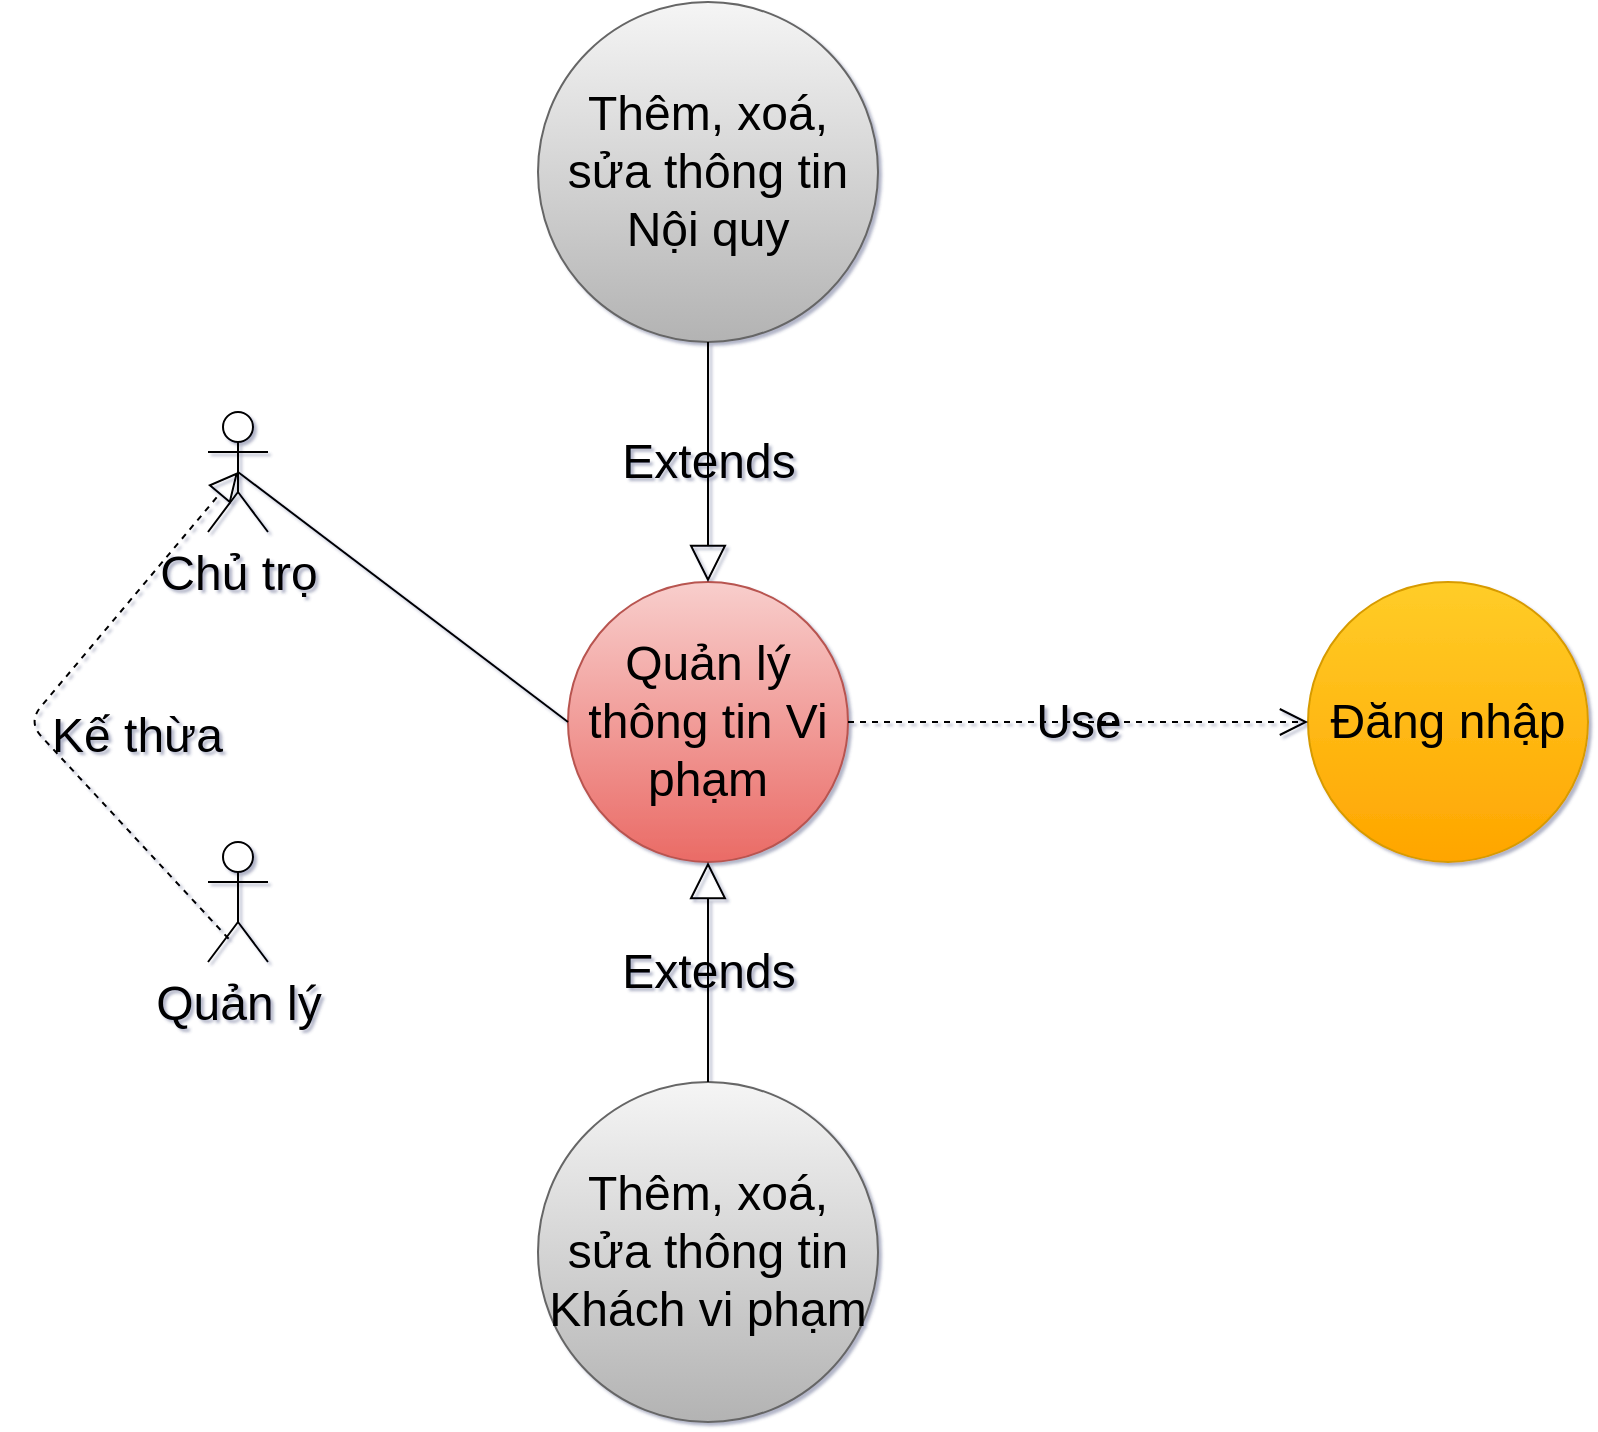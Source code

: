 <mxfile version="12.2.2" type="device" pages="3"><diagram id="Zo32JhMtlkUNFEjhCv6W" name="UseCase"><mxGraphModel dx="853" dy="902" grid="1" gridSize="10" guides="1" tooltips="1" connect="1" arrows="1" fold="1" page="1" pageScale="1" pageWidth="1600" pageHeight="900" math="0" shadow="1"><root><mxCell id="0"/><mxCell id="1" parent="0"/><mxCell id="sDZceWSYRSr94CrrlyTB-2" value="Chủ trọ" style="shape=umlActor;verticalLabelPosition=bottom;labelBackgroundColor=none;verticalAlign=top;html=1;fontSize=24;" vertex="1" parent="1"><mxGeometry x="170" y="245" width="30" height="60" as="geometry"/></mxCell><mxCell id="sDZceWSYRSr94CrrlyTB-3" value="Quản lý" style="shape=umlActor;verticalLabelPosition=bottom;labelBackgroundColor=none;verticalAlign=top;html=1;fontSize=24;" vertex="1" parent="1"><mxGeometry x="170" y="460" width="30" height="60" as="geometry"/></mxCell><mxCell id="sDZceWSYRSr94CrrlyTB-4" value="Quản lý thông tin Vi phạm" style="ellipse;whiteSpace=wrap;html=1;fillColor=#f8cecc;gradientColor=#ea6b66;fontSize=24;strokeColor=#b85450;labelBackgroundColor=none;" vertex="1" parent="1"><mxGeometry x="350" y="330" width="140" height="140" as="geometry"/></mxCell><mxCell id="sDZceWSYRSr94CrrlyTB-5" value="Thêm, xoá, sửa thông tin Nội quy" style="ellipse;whiteSpace=wrap;html=1;fillColor=#f5f5f5;gradientColor=#b3b3b3;fontSize=24;strokeColor=#666666;labelBackgroundColor=none;" vertex="1" parent="1"><mxGeometry x="335" y="40" width="170" height="170" as="geometry"/></mxCell><mxCell id="sDZceWSYRSr94CrrlyTB-6" value="Đăng nhập" style="ellipse;whiteSpace=wrap;html=1;fillColor=#ffcd28;gradientColor=#ffa500;fontSize=24;strokeColor=#d79b00;labelBackgroundColor=none;" vertex="1" parent="1"><mxGeometry x="720" y="330" width="140" height="140" as="geometry"/></mxCell><mxCell id="sDZceWSYRSr94CrrlyTB-7" value="" style="endArrow=block;dashed=1;endFill=0;endSize=12;html=1;fontSize=16;exitX=0.344;exitY=0.806;exitDx=0;exitDy=0;exitPerimeter=0;entryX=0.5;entryY=0.5;entryDx=0;entryDy=0;entryPerimeter=0;labelBackgroundColor=none;" edge="1" parent="1" source="sDZceWSYRSr94CrrlyTB-3" target="sDZceWSYRSr94CrrlyTB-2"><mxGeometry width="160" relative="1" as="geometry"><mxPoint x="160" y="520" as="sourcePoint"/><mxPoint x="320" y="520" as="targetPoint"/><Array as="points"><mxPoint x="80" y="400"/></Array></mxGeometry></mxCell><mxCell id="sDZceWSYRSr94CrrlyTB-8" value="Kế thừa" style="text;html=1;resizable=0;points=[];autosize=1;align=left;verticalAlign=top;spacingTop=-4;fontSize=24;labelBackgroundColor=none;" vertex="1" parent="1"><mxGeometry x="90" y="390" width="70" height="20" as="geometry"/></mxCell><mxCell id="sDZceWSYRSr94CrrlyTB-9" value="" style="endArrow=none;html=1;fontSize=24;entryX=0;entryY=0.5;entryDx=0;entryDy=0;exitX=0.5;exitY=0.5;exitDx=0;exitDy=0;exitPerimeter=0;labelBackgroundColor=none;" edge="1" parent="1" source="sDZceWSYRSr94CrrlyTB-2" target="sDZceWSYRSr94CrrlyTB-4"><mxGeometry width="50" height="50" relative="1" as="geometry"><mxPoint x="70" y="620" as="sourcePoint"/><mxPoint x="120" y="570" as="targetPoint"/></mxGeometry></mxCell><mxCell id="sDZceWSYRSr94CrrlyTB-10" value="Use" style="endArrow=open;endSize=12;dashed=1;html=1;fontSize=24;exitX=1;exitY=0.5;exitDx=0;exitDy=0;entryX=0;entryY=0.5;entryDx=0;entryDy=0;labelBackgroundColor=none;" edge="1" parent="1" source="sDZceWSYRSr94CrrlyTB-4" target="sDZceWSYRSr94CrrlyTB-6"><mxGeometry width="160" relative="1" as="geometry"><mxPoint x="70" y="570" as="sourcePoint"/><mxPoint x="230" y="570" as="targetPoint"/></mxGeometry></mxCell><mxCell id="sDZceWSYRSr94CrrlyTB-11" value="Thêm, xoá, sửa thông tin Khách vi phạm" style="ellipse;whiteSpace=wrap;html=1;fillColor=#f5f5f5;gradientColor=#b3b3b3;fontSize=24;strokeColor=#666666;labelBackgroundColor=none;" vertex="1" parent="1"><mxGeometry x="335" y="580" width="170" height="170" as="geometry"/></mxCell><mxCell id="sDZceWSYRSr94CrrlyTB-13" value="Extends" style="endArrow=block;endSize=16;endFill=0;html=1;fontSize=24;entryX=0.5;entryY=0;entryDx=0;entryDy=0;labelBackgroundColor=none;" edge="1" parent="1" source="sDZceWSYRSr94CrrlyTB-5" target="sDZceWSYRSr94CrrlyTB-4"><mxGeometry width="160" relative="1" as="geometry"><mxPoint x="540" y="274" as="sourcePoint"/><mxPoint x="700" y="274" as="targetPoint"/></mxGeometry></mxCell><mxCell id="sDZceWSYRSr94CrrlyTB-15" value="Extends" style="endArrow=block;endSize=16;endFill=0;html=1;fontSize=24;entryX=0.5;entryY=1;entryDx=0;entryDy=0;labelBackgroundColor=none;" edge="1" parent="1" source="sDZceWSYRSr94CrrlyTB-11" target="sDZceWSYRSr94CrrlyTB-4"><mxGeometry width="160" relative="1" as="geometry"><mxPoint x="665" y="550" as="sourcePoint"/><mxPoint x="479.497" y="459.497" as="targetPoint"/></mxGeometry></mxCell></root></mxGraphModel></diagram><diagram id="LzXwtvftYGgUQQLdq3yP" name="Activity"><mxGraphModel dx="1280" dy="1353" grid="1" gridSize="10" guides="1" tooltips="1" connect="1" arrows="1" fold="1" page="1" pageScale="1" pageWidth="1600" pageHeight="900" math="0" shadow="1"><root><mxCell id="XleHcvYtQTDUkxLLrPUK-0"/><mxCell id="XleHcvYtQTDUkxLLrPUK-1" parent="XleHcvYtQTDUkxLLrPUK-0"/><mxCell id="CUQSlKrAyAaklM18rJtt-0" value="" style="swimlane;html=1;childLayout=stackLayout;resizeParent=1;resizeParentMax=0;startSize=20;dashed=1;dashPattern=1 1;" vertex="1" parent="XleHcvYtQTDUkxLLrPUK-1"><mxGeometry x="180" y="460" width="1180" height="1510" as="geometry"/></mxCell><mxCell id="CUQSlKrAyAaklM18rJtt-1" value="Chủ trọ / Quản lý" style="swimlane;html=1;startSize=20;dashed=1;dashPattern=1 1;" vertex="1" parent="CUQSlKrAyAaklM18rJtt-0"><mxGeometry y="20" width="330" height="1490" as="geometry"/></mxCell><mxCell id="CUQSlKrAyAaklM18rJtt-2" value="" style="ellipse;html=1;shape=startState;fillColor=#000000;strokeColor=#ff0000;" vertex="1" parent="CUQSlKrAyAaklM18rJtt-1"><mxGeometry x="185" y="40" width="30" height="30" as="geometry"/></mxCell><mxCell id="CUQSlKrAyAaklM18rJtt-3" value="" style="edgeStyle=orthogonalEdgeStyle;html=1;verticalAlign=bottom;endArrow=open;endSize=8;strokeColor=#ff0000;entryX=0.5;entryY=0;entryDx=0;entryDy=0;" edge="1" parent="CUQSlKrAyAaklM18rJtt-1" source="CUQSlKrAyAaklM18rJtt-2" target="CUQSlKrAyAaklM18rJtt-4"><mxGeometry relative="1" as="geometry"><mxPoint x="160" y="130" as="targetPoint"/></mxGeometry></mxCell><mxCell id="CUQSlKrAyAaklM18rJtt-4" value="Chọn chức năng Quản lý thông tin Nội quy / Khách vi phạm" style="rounded=1;whiteSpace=wrap;html=1;arcSize=40;fontColor=#000000;fillColor=#ffffc0;strokeColor=#ff0000;fontSize=20;" vertex="1" parent="CUQSlKrAyAaklM18rJtt-1"><mxGeometry x="100" y="150" width="200" height="100" as="geometry"/></mxCell><mxCell id="CUQSlKrAyAaklM18rJtt-5" value="Chọn chứa năng thêm / xoá / sửa thông tin Nội quy / Khách vi phạm" style="rounded=1;whiteSpace=wrap;html=1;arcSize=40;fontColor=#000000;fillColor=#ffffc0;strokeColor=#ff0000;fontSize=20;" vertex="1" parent="CUQSlKrAyAaklM18rJtt-1"><mxGeometry x="100" y="290.0" width="200" height="100" as="geometry"/></mxCell><mxCell id="CUQSlKrAyAaklM18rJtt-6" value="Nhập thông tin và nhấn Lưu" style="rounded=1;whiteSpace=wrap;html=1;arcSize=40;fontColor=#000000;fillColor=#ffffc0;strokeColor=#ff0000;fontSize=20;" vertex="1" parent="CUQSlKrAyAaklM18rJtt-1"><mxGeometry x="100" y="519" width="200" height="100" as="geometry"/></mxCell><mxCell id="CUQSlKrAyAaklM18rJtt-7" value="" style="ellipse;html=1;shape=endState;fillColor=#000000;strokeColor=#ff0000;dashed=1;dashPattern=1 1;" vertex="1" parent="CUQSlKrAyAaklM18rJtt-1"><mxGeometry x="135" y="1232.5" width="30" height="30" as="geometry"/></mxCell><mxCell id="CUQSlKrAyAaklM18rJtt-8" value="Phần mềm" style="swimlane;html=1;startSize=20;dashed=1;dashPattern=1 1;" vertex="1" parent="CUQSlKrAyAaklM18rJtt-0"><mxGeometry x="330" y="20" width="360" height="1490" as="geometry"/></mxCell><mxCell id="CUQSlKrAyAaklM18rJtt-9" value="Yêu cầu thông tin" style="rounded=1;whiteSpace=wrap;html=1;arcSize=40;fontColor=#000000;fillColor=#ffffc0;strokeColor=#ff0000;fontSize=20;" vertex="1" parent="CUQSlKrAyAaklM18rJtt-8"><mxGeometry x="120" y="150" width="200" height="100" as="geometry"/></mxCell><mxCell id="CUQSlKrAyAaklM18rJtt-10" value="Tiếp nhận và xử lý, hiển thị thông tin" style="rounded=1;whiteSpace=wrap;html=1;arcSize=40;fontColor=#000000;fillColor=#ffffc0;strokeColor=#ff0000;fontSize=20;" vertex="1" parent="CUQSlKrAyAaklM18rJtt-8"><mxGeometry x="120" y="290.0" width="200" height="100" as="geometry"/></mxCell><mxCell id="CUQSlKrAyAaklM18rJtt-11" value="Hiển thị form thông tin chi tiết của Nội quy / Khách vi phạm" style="rounded=1;whiteSpace=wrap;html=1;arcSize=40;fontColor=#000000;fillColor=#ffffc0;strokeColor=#ff0000;fontSize=20;" vertex="1" parent="CUQSlKrAyAaklM18rJtt-8"><mxGeometry x="120" y="420" width="200" height="100" as="geometry"/></mxCell><mxCell id="CUQSlKrAyAaklM18rJtt-12" value="Yêu cầu lưu thông tin" style="rounded=1;whiteSpace=wrap;html=1;arcSize=40;fontColor=#000000;fillColor=#ffffc0;strokeColor=#ff0000;fontSize=20;" vertex="1" parent="CUQSlKrAyAaklM18rJtt-8"><mxGeometry x="120" y="660.0" width="200" height="100" as="geometry"/></mxCell><mxCell id="CUQSlKrAyAaklM18rJtt-13" value="Yêu cầu xuất lại thông tin (vì có thay đổi)" style="rounded=1;whiteSpace=wrap;html=1;arcSize=40;fontColor=#000000;fillColor=#ffffc0;strokeColor=#ff0000;dashed=1;dashPattern=1 1;fontSize=20;" vertex="1" parent="CUQSlKrAyAaklM18rJtt-8"><mxGeometry x="120" y="1009" width="200" height="100" as="geometry"/></mxCell><mxCell id="CUQSlKrAyAaklM18rJtt-14" value="Xử lý và hiển thị thông tin, thông báo lưu thành công" style="rounded=1;whiteSpace=wrap;html=1;arcSize=40;fontColor=#000000;fillColor=#ffffc0;strokeColor=#ff0000;dashed=1;dashPattern=1 1;fontSize=20;" vertex="1" parent="CUQSlKrAyAaklM18rJtt-8"><mxGeometry x="120" y="1193.0" width="200" height="100" as="geometry"/></mxCell><mxCell id="CUQSlKrAyAaklM18rJtt-15" value="Thông báo lưu thất bại" style="rounded=1;whiteSpace=wrap;html=1;arcSize=40;fontColor=#000000;fillColor=#ffffc0;strokeColor=#ff0000;dashed=1;dashPattern=1 1;fontSize=20;" vertex="1" parent="CUQSlKrAyAaklM18rJtt-8"><mxGeometry x="120" y="1340" width="200" height="100" as="geometry"/></mxCell><mxCell id="CUQSlKrAyAaklM18rJtt-16" value="Hệ thống" style="swimlane;html=1;startSize=20;dashed=1;dashPattern=1 1;" vertex="1" parent="CUQSlKrAyAaklM18rJtt-0"><mxGeometry x="690" y="20" width="490" height="1490" as="geometry"/></mxCell><mxCell id="CUQSlKrAyAaklM18rJtt-17" value="Lấy thông tin từ CSDL" style="rounded=1;whiteSpace=wrap;html=1;arcSize=40;fontColor=#000000;fillColor=#ffffc0;strokeColor=#ff0000;fontSize=20;" vertex="1" parent="CUQSlKrAyAaklM18rJtt-16"><mxGeometry x="140" y="150" width="200" height="100" as="geometry"/></mxCell><mxCell id="CUQSlKrAyAaklM18rJtt-18" value="" style="edgeStyle=orthogonalEdgeStyle;html=1;verticalAlign=bottom;endArrow=open;endSize=8;strokeColor=#ff0000;entryX=0.5;entryY=0;entryDx=0;entryDy=0;" edge="1" parent="CUQSlKrAyAaklM18rJtt-16" source="CUQSlKrAyAaklM18rJtt-17" target="CUQSlKrAyAaklM18rJtt-19"><mxGeometry relative="1" as="geometry"><mxPoint x="200" y="230" as="targetPoint"/></mxGeometry></mxCell><mxCell id="CUQSlKrAyAaklM18rJtt-19" value="Trả về thông tin" style="rounded=1;whiteSpace=wrap;html=1;arcSize=40;fontColor=#000000;fillColor=#ffffc0;strokeColor=#ff0000;fontSize=20;" vertex="1" parent="CUQSlKrAyAaklM18rJtt-16"><mxGeometry x="140" y="290.0" width="200" height="100" as="geometry"/></mxCell><mxCell id="CUQSlKrAyAaklM18rJtt-20" value="Lưu thông tin vào CSDL" style="rounded=1;whiteSpace=wrap;html=1;arcSize=40;fontColor=#000000;fillColor=#ffffc0;strokeColor=#ff0000;dashed=1;dashPattern=1 1;fontSize=20;" vertex="1" parent="CUQSlKrAyAaklM18rJtt-16"><mxGeometry x="30" y="804.5" width="200" height="100" as="geometry"/></mxCell><mxCell id="CUQSlKrAyAaklM18rJtt-21" value="" style="edgeStyle=orthogonalEdgeStyle;html=1;verticalAlign=bottom;endArrow=open;endSize=8;strokeColor=#ff0000;entryX=0.5;entryY=0;entryDx=0;entryDy=0;" edge="1" parent="CUQSlKrAyAaklM18rJtt-16" source="CUQSlKrAyAaklM18rJtt-20" target="CUQSlKrAyAaklM18rJtt-22"><mxGeometry relative="1" as="geometry"><mxPoint x="100" y="949" as="targetPoint"/></mxGeometry></mxCell><mxCell id="CUQSlKrAyAaklM18rJtt-22" value="Thông báo lưu thành công" style="rounded=1;whiteSpace=wrap;html=1;arcSize=40;fontColor=#000000;fillColor=#ffffc0;strokeColor=#ff0000;dashed=1;dashPattern=1 1;fontSize=20;" vertex="1" parent="CUQSlKrAyAaklM18rJtt-16"><mxGeometry x="30" y="949" width="200" height="100" as="geometry"/></mxCell><mxCell id="CUQSlKrAyAaklM18rJtt-23" value="Lấy thông tin từ CSDL" style="rounded=1;whiteSpace=wrap;html=1;arcSize=40;fontColor=#000000;fillColor=#ffffc0;strokeColor=#ff0000;dashed=1;dashPattern=1 1;fontSize=20;" vertex="1" parent="CUQSlKrAyAaklM18rJtt-16"><mxGeometry x="190" y="1052.5" width="200" height="100" as="geometry"/></mxCell><mxCell id="CUQSlKrAyAaklM18rJtt-24" value="" style="edgeStyle=orthogonalEdgeStyle;html=1;verticalAlign=bottom;endArrow=open;endSize=8;strokeColor=#ff0000;entryX=0.5;entryY=0;entryDx=0;entryDy=0;" edge="1" parent="CUQSlKrAyAaklM18rJtt-16" source="CUQSlKrAyAaklM18rJtt-23" target="CUQSlKrAyAaklM18rJtt-25"><mxGeometry relative="1" as="geometry"><mxPoint x="215" y="1159" as="targetPoint"/></mxGeometry></mxCell><mxCell id="CUQSlKrAyAaklM18rJtt-25" value="Trả về thông tin" style="rounded=1;whiteSpace=wrap;html=1;arcSize=40;fontColor=#000000;fillColor=#ffffc0;strokeColor=#ff0000;dashed=1;dashPattern=1 1;fontSize=20;" vertex="1" parent="CUQSlKrAyAaklM18rJtt-16"><mxGeometry x="190" y="1193" width="200" height="100" as="geometry"/></mxCell><mxCell id="CUQSlKrAyAaklM18rJtt-26" value="Kiểm tra hợp lệ &lt;br style=&quot;font-size: 20px;&quot;&gt;thông tin" style="rhombus;whiteSpace=wrap;html=1;fillColor=#ffffc0;strokeColor=#ff0000;dashed=1;dashPattern=1 1;fontSize=20;" vertex="1" parent="CUQSlKrAyAaklM18rJtt-16"><mxGeometry x="155" y="660" width="200" height="100" as="geometry"/></mxCell><mxCell id="CUQSlKrAyAaklM18rJtt-27" value="no" style="edgeStyle=orthogonalEdgeStyle;html=1;align=left;verticalAlign=bottom;endArrow=open;endSize=8;strokeColor=#ff0000;entryX=1;entryY=0.5;entryDx=0;entryDy=0;exitX=1;exitY=0.5;exitDx=0;exitDy=0;labelBackgroundColor=none;" edge="1" parent="CUQSlKrAyAaklM18rJtt-16" source="CUQSlKrAyAaklM18rJtt-26" target="CUQSlKrAyAaklM18rJtt-29"><mxGeometry x="-1" relative="1" as="geometry"><mxPoint x="370" y="1259" as="targetPoint"/><Array as="points"><mxPoint x="440" y="710"/><mxPoint x="440" y="1390"/></Array></mxGeometry></mxCell><mxCell id="CUQSlKrAyAaklM18rJtt-28" value="yes" style="edgeStyle=orthogonalEdgeStyle;html=1;align=left;verticalAlign=top;endArrow=open;endSize=8;strokeColor=#ff0000;entryX=0.5;entryY=0;entryDx=0;entryDy=0;labelBackgroundColor=none;" edge="1" parent="CUQSlKrAyAaklM18rJtt-16" source="CUQSlKrAyAaklM18rJtt-26" target="CUQSlKrAyAaklM18rJtt-20"><mxGeometry x="-1" relative="1" as="geometry"><mxPoint x="255" y="909" as="targetPoint"/></mxGeometry></mxCell><mxCell id="CUQSlKrAyAaklM18rJtt-29" value="Thông báo thông tin không hợp lệ" style="rounded=1;whiteSpace=wrap;html=1;arcSize=40;fontColor=#000000;fillColor=#ffffc0;strokeColor=#ff0000;dashed=1;dashPattern=1 1;fontSize=20;" vertex="1" parent="CUQSlKrAyAaklM18rJtt-16"><mxGeometry x="155" y="1340" width="200" height="100" as="geometry"/></mxCell><mxCell id="CUQSlKrAyAaklM18rJtt-30" value="" style="edgeStyle=orthogonalEdgeStyle;html=1;verticalAlign=bottom;endArrow=open;endSize=8;strokeColor=#ff0000;entryX=0;entryY=0.5;entryDx=0;entryDy=0;" edge="1" parent="CUQSlKrAyAaklM18rJtt-0" source="CUQSlKrAyAaklM18rJtt-4" target="CUQSlKrAyAaklM18rJtt-9"><mxGeometry relative="1" as="geometry"><mxPoint x="450" y="190" as="targetPoint"/></mxGeometry></mxCell><mxCell id="CUQSlKrAyAaklM18rJtt-31" value="" style="edgeStyle=orthogonalEdgeStyle;html=1;verticalAlign=bottom;endArrow=open;endSize=8;strokeColor=#ff0000;entryX=0;entryY=0.5;entryDx=0;entryDy=0;" edge="1" parent="CUQSlKrAyAaklM18rJtt-0" source="CUQSlKrAyAaklM18rJtt-9" target="CUQSlKrAyAaklM18rJtt-17"><mxGeometry relative="1" as="geometry"><mxPoint x="510" y="260" as="targetPoint"/></mxGeometry></mxCell><mxCell id="CUQSlKrAyAaklM18rJtt-32" value="" style="edgeStyle=orthogonalEdgeStyle;html=1;verticalAlign=bottom;endArrow=open;endSize=8;strokeColor=#ff0000;entryX=1;entryY=0.5;entryDx=0;entryDy=0;" edge="1" parent="CUQSlKrAyAaklM18rJtt-0" source="CUQSlKrAyAaklM18rJtt-19" target="CUQSlKrAyAaklM18rJtt-10"><mxGeometry relative="1" as="geometry"><mxPoint x="890" y="350" as="targetPoint"/></mxGeometry></mxCell><mxCell id="CUQSlKrAyAaklM18rJtt-33" value="" style="edgeStyle=orthogonalEdgeStyle;html=1;verticalAlign=bottom;endArrow=open;endSize=8;strokeColor=#ff0000;entryX=1;entryY=0.5;entryDx=0;entryDy=0;" edge="1" parent="CUQSlKrAyAaklM18rJtt-0" source="CUQSlKrAyAaklM18rJtt-10" target="CUQSlKrAyAaklM18rJtt-5"><mxGeometry relative="1" as="geometry"><mxPoint x="510" y="416" as="targetPoint"/></mxGeometry></mxCell><mxCell id="CUQSlKrAyAaklM18rJtt-34" value="" style="edgeStyle=orthogonalEdgeStyle;html=1;verticalAlign=bottom;endArrow=open;endSize=8;strokeColor=#ff0000;entryX=0;entryY=0.5;entryDx=0;entryDy=0;" edge="1" parent="CUQSlKrAyAaklM18rJtt-0" source="CUQSlKrAyAaklM18rJtt-5" target="CUQSlKrAyAaklM18rJtt-11"><mxGeometry relative="1" as="geometry"><mxPoint x="160" y="480" as="targetPoint"/><Array as="points"><mxPoint x="160" y="490"/></Array></mxGeometry></mxCell><mxCell id="CUQSlKrAyAaklM18rJtt-35" value="" style="edgeStyle=orthogonalEdgeStyle;html=1;verticalAlign=bottom;endArrow=open;endSize=8;strokeColor=#ff0000;entryX=1;entryY=0.5;entryDx=0;entryDy=0;exitX=0.5;exitY=1;exitDx=0;exitDy=0;" edge="1" parent="CUQSlKrAyAaklM18rJtt-0" source="CUQSlKrAyAaklM18rJtt-11" target="CUQSlKrAyAaklM18rJtt-6"><mxGeometry relative="1" as="geometry"><mxPoint x="510" y="609" as="targetPoint"/><mxPoint x="509.5" y="549" as="sourcePoint"/><Array as="points"><mxPoint x="550" y="589"/></Array></mxGeometry></mxCell><mxCell id="CUQSlKrAyAaklM18rJtt-36" value="" style="edgeStyle=orthogonalEdgeStyle;html=1;verticalAlign=bottom;endArrow=open;endSize=8;strokeColor=#ff0000;exitX=0.5;exitY=1;exitDx=0;exitDy=0;entryX=0;entryY=0.5;entryDx=0;entryDy=0;" edge="1" parent="CUQSlKrAyAaklM18rJtt-0" source="CUQSlKrAyAaklM18rJtt-6" target="CUQSlKrAyAaklM18rJtt-12"><mxGeometry relative="1" as="geometry"><mxPoint x="460" y="719" as="targetPoint"/><Array as="points"><mxPoint x="200" y="719"/></Array></mxGeometry></mxCell><mxCell id="CUQSlKrAyAaklM18rJtt-37" value="" style="edgeStyle=orthogonalEdgeStyle;html=1;verticalAlign=bottom;endArrow=open;endSize=8;strokeColor=#ff0000;" edge="1" parent="CUQSlKrAyAaklM18rJtt-0" source="CUQSlKrAyAaklM18rJtt-12" target="CUQSlKrAyAaklM18rJtt-26"><mxGeometry relative="1" as="geometry"><mxPoint x="850" y="699" as="targetPoint"/></mxGeometry></mxCell><mxCell id="CUQSlKrAyAaklM18rJtt-38" value="" style="edgeStyle=orthogonalEdgeStyle;html=1;verticalAlign=bottom;endArrow=open;endSize=8;strokeColor=#ff0000;entryX=0.5;entryY=0;entryDx=0;entryDy=0;exitX=0;exitY=0.5;exitDx=0;exitDy=0;" edge="1" parent="CUQSlKrAyAaklM18rJtt-0" source="CUQSlKrAyAaklM18rJtt-22" target="CUQSlKrAyAaklM18rJtt-13"><mxGeometry relative="1" as="geometry"><mxPoint x="780" y="1069" as="targetPoint"/><Array as="points"><mxPoint x="550" y="1019"/></Array></mxGeometry></mxCell><mxCell id="CUQSlKrAyAaklM18rJtt-39" value="" style="edgeStyle=orthogonalEdgeStyle;html=1;verticalAlign=bottom;endArrow=open;endSize=8;strokeColor=#ff0000;entryX=0;entryY=0.75;entryDx=0;entryDy=0;" edge="1" parent="CUQSlKrAyAaklM18rJtt-0" source="CUQSlKrAyAaklM18rJtt-13" target="CUQSlKrAyAaklM18rJtt-23"><mxGeometry relative="1" as="geometry"><mxPoint x="510" y="1129" as="targetPoint"/><Array as="points"><mxPoint x="510" y="1109"/></Array></mxGeometry></mxCell><mxCell id="CUQSlKrAyAaklM18rJtt-40" value="" style="edgeStyle=orthogonalEdgeStyle;html=1;verticalAlign=bottom;endArrow=open;endSize=8;strokeColor=#ff0000;entryX=0.5;entryY=0;entryDx=0;entryDy=0;" edge="1" parent="CUQSlKrAyAaklM18rJtt-0" source="CUQSlKrAyAaklM18rJtt-14" target="CUQSlKrAyAaklM18rJtt-7"><mxGeometry relative="1" as="geometry"><mxPoint x="90" y="1169" as="targetPoint"/><Array as="points"><mxPoint x="460" y="1253"/><mxPoint x="460" y="1253"/></Array></mxGeometry></mxCell><mxCell id="CUQSlKrAyAaklM18rJtt-41" value="" style="edgeStyle=orthogonalEdgeStyle;html=1;verticalAlign=bottom;endArrow=open;endSize=8;strokeColor=#ff0000;entryX=1;entryY=0.5;entryDx=0;entryDy=0;" edge="1" parent="CUQSlKrAyAaklM18rJtt-0" source="CUQSlKrAyAaklM18rJtt-25" target="CUQSlKrAyAaklM18rJtt-14"><mxGeometry relative="1" as="geometry"><mxPoint x="905" y="1279" as="targetPoint"/></mxGeometry></mxCell><mxCell id="CUQSlKrAyAaklM18rJtt-42" value="" style="edgeStyle=orthogonalEdgeStyle;html=1;verticalAlign=bottom;endArrow=open;endSize=8;strokeColor=#ff0000;entryX=0.5;entryY=1;entryDx=0;entryDy=0;" edge="1" parent="CUQSlKrAyAaklM18rJtt-0" source="CUQSlKrAyAaklM18rJtt-15" target="CUQSlKrAyAaklM18rJtt-7"><mxGeometry relative="1" as="geometry"><mxPoint x="510" y="1389" as="targetPoint"/></mxGeometry></mxCell><mxCell id="CUQSlKrAyAaklM18rJtt-43" value="" style="edgeStyle=orthogonalEdgeStyle;html=1;verticalAlign=bottom;endArrow=open;endSize=8;strokeColor=#ff0000;entryX=1;entryY=0.5;entryDx=0;entryDy=0;" edge="1" parent="CUQSlKrAyAaklM18rJtt-0" source="CUQSlKrAyAaklM18rJtt-29" target="CUQSlKrAyAaklM18rJtt-15"><mxGeometry relative="1" as="geometry"><mxPoint x="905" y="1379" as="targetPoint"/></mxGeometry></mxCell></root></mxGraphModel></diagram><diagram id="vlxs4iGAVQ5DbPzuUdJL" name="Sequence"><mxGraphModel dx="1280" dy="1353" grid="1" gridSize="10" guides="1" tooltips="1" connect="1" arrows="1" fold="1" page="1" pageScale="1" pageWidth="1600" pageHeight="900" math="0" shadow="1"><root><mxCell id="t1hyNN8kRexEyF-uC9XL-0"/><mxCell id="t1hyNN8kRexEyF-uC9XL-1" parent="t1hyNN8kRexEyF-uC9XL-0"/><mxCell id="mTTK04z9l-Z9RbuJTnVI-0" value="" style="endArrow=none;dashed=1;html=1;fontSize=24;labelBackgroundColor=none;" edge="1" parent="t1hyNN8kRexEyF-uC9XL-1"><mxGeometry width="50" height="50" relative="1" as="geometry"><mxPoint x="380.5" y="1580" as="sourcePoint"/><mxPoint x="1580.5" y="1580" as="targetPoint"/></mxGeometry></mxCell><mxCell id="mTTK04z9l-Z9RbuJTnVI-1" value="ALT" style="shape=umlFrame;whiteSpace=wrap;html=1;fillColor=#f5f5f5;gradientColor=#b3b3b3;fontSize=24;strokeColor=#666666;labelBackgroundColor=none;" vertex="1" parent="t1hyNN8kRexEyF-uC9XL-1"><mxGeometry x="433" y="1109" width="1095" height="821" as="geometry"/></mxCell><mxCell id="mTTK04z9l-Z9RbuJTnVI-2" value="Chủ trọ / Quản lý" style="shape=umlLifeline;perimeter=lifelinePerimeter;whiteSpace=wrap;html=1;container=1;collapsible=0;recursiveResize=0;outlineConnect=0;fillColor=#f5f5f5;gradientColor=#b3b3b3;fontSize=24;strokeColor=#666666;labelBackgroundColor=none;" vertex="1" parent="t1hyNN8kRexEyF-uC9XL-1"><mxGeometry x="460" y="80" width="210" height="1900" as="geometry"/></mxCell><mxCell id="mTTK04z9l-Z9RbuJTnVI-3" value="Nhập thông tin và nhấn lưu" style="html=1;verticalAlign=bottom;endArrow=block;fontSize=24;labelBackgroundColor=none;" edge="1" parent="mTTK04z9l-Z9RbuJTnVI-2"><mxGeometry width="80" relative="1" as="geometry"><mxPoint x="102.5" y="819" as="sourcePoint"/><mxPoint x="477" y="819.0" as="targetPoint"/></mxGeometry></mxCell><mxCell id="mTTK04z9l-Z9RbuJTnVI-4" value="" style="html=1;points=[];perimeter=orthogonalPerimeter;fillColor=#f5f5f5;gradientColor=#b3b3b3;fontSize=24;strokeColor=#666666;labelBackgroundColor=none;" vertex="1" parent="mTTK04z9l-Z9RbuJTnVI-2"><mxGeometry x="102.5" y="582" width="10" height="237" as="geometry"/></mxCell><mxCell id="mTTK04z9l-Z9RbuJTnVI-5" value="" style="html=1;points=[];perimeter=orthogonalPerimeter;fillColor=#f5f5f5;gradientColor=#b3b3b3;fontSize=24;strokeColor=#666666;labelBackgroundColor=none;" vertex="1" parent="mTTK04z9l-Z9RbuJTnVI-2"><mxGeometry x="100" y="200" width="10" height="260" as="geometry"/></mxCell><mxCell id="mTTK04z9l-Z9RbuJTnVI-6" value="" style="html=1;points=[];perimeter=orthogonalPerimeter;fillColor=#f5f5f5;gradientColor=#b3b3b3;fontSize=24;strokeColor=#666666;labelBackgroundColor=none;" vertex="1" parent="mTTK04z9l-Z9RbuJTnVI-2"><mxGeometry x="100.5" y="1720" width="10" height="40" as="geometry"/></mxCell><mxCell id="mTTK04z9l-Z9RbuJTnVI-7" value="Chọn chức năng thêm - xoá - &lt;br&gt;sửa Nội quy / Khách vi phạm&lt;br&gt;trên giao diện" style="html=1;verticalAlign=bottom;endArrow=block;fontSize=24;fillColor=#647687;strokeColor=#314354;labelBackgroundColor=none;" edge="1" parent="mTTK04z9l-Z9RbuJTnVI-2"><mxGeometry x="0.001" y="10" width="80" relative="1" as="geometry"><mxPoint x="102.5" y="580" as="sourcePoint"/><mxPoint x="477" y="580" as="targetPoint"/><mxPoint as="offset"/></mxGeometry></mxCell><mxCell id="mTTK04z9l-Z9RbuJTnVI-8" value="Chọn chức năng quản lý&lt;br&gt;thông tin Nội quy / Khách vi phạm" style="html=1;verticalAlign=bottom;endArrow=block;fontSize=24;labelBackgroundColor=none;" edge="1" parent="mTTK04z9l-Z9RbuJTnVI-2" target="mTTK04z9l-Z9RbuJTnVI-10"><mxGeometry width="80" relative="1" as="geometry"><mxPoint x="100" y="200" as="sourcePoint"/><mxPoint x="180" y="200" as="targetPoint"/></mxGeometry></mxCell><mxCell id="mTTK04z9l-Z9RbuJTnVI-9" value="" style="html=1;points=[];perimeter=orthogonalPerimeter;fillColor=#f5f5f5;gradientColor=#b3b3b3;fontSize=24;strokeColor=#666666;labelBackgroundColor=none;" vertex="1" parent="mTTK04z9l-Z9RbuJTnVI-2"><mxGeometry x="100" y="1448" width="10" height="40" as="geometry"/></mxCell><mxCell id="mTTK04z9l-Z9RbuJTnVI-10" value="Phần mềm" style="shape=umlLifeline;perimeter=lifelinePerimeter;whiteSpace=wrap;html=1;container=1;collapsible=0;recursiveResize=0;outlineConnect=0;fillColor=#f5f5f5;gradientColor=#b3b3b3;fontSize=24;strokeColor=#666666;labelBackgroundColor=none;" vertex="1" parent="t1hyNN8kRexEyF-uC9XL-1"><mxGeometry x="830" y="80" width="210" height="1900" as="geometry"/></mxCell><mxCell id="mTTK04z9l-Z9RbuJTnVI-11" value="" style="html=1;points=[];perimeter=orthogonalPerimeter;fillColor=#f5f5f5;gradientColor=#b3b3b3;fontSize=24;strokeColor=#666666;labelBackgroundColor=none;" vertex="1" parent="mTTK04z9l-Z9RbuJTnVI-10"><mxGeometry x="102.5" y="582" width="10" height="100" as="geometry"/></mxCell><mxCell id="mTTK04z9l-Z9RbuJTnVI-12" value="" style="html=1;points=[];perimeter=orthogonalPerimeter;fillColor=#f5f5f5;gradientColor=#b3b3b3;fontSize=24;strokeColor=#666666;labelBackgroundColor=none;" vertex="1" parent="mTTK04z9l-Z9RbuJTnVI-10"><mxGeometry x="102.5" y="819" width="10" height="80" as="geometry"/></mxCell><mxCell id="mTTK04z9l-Z9RbuJTnVI-13" value="" style="html=1;points=[];perimeter=orthogonalPerimeter;fillColor=#f5f5f5;gradientColor=#b3b3b3;fontSize=24;strokeColor=#666666;labelBackgroundColor=none;" vertex="1" parent="mTTK04z9l-Z9RbuJTnVI-10"><mxGeometry x="104" y="1199" width="10" height="80" as="geometry"/></mxCell><mxCell id="mTTK04z9l-Z9RbuJTnVI-14" value="" style="html=1;points=[];perimeter=orthogonalPerimeter;fillColor=#f5f5f5;gradientColor=#b3b3b3;fontSize=24;strokeColor=#666666;labelBackgroundColor=none;" vertex="1" parent="mTTK04z9l-Z9RbuJTnVI-10"><mxGeometry x="103.5" y="1660" width="10" height="60" as="geometry"/></mxCell><mxCell id="mTTK04z9l-Z9RbuJTnVI-15" value="Yêu cầu lưu thông tin" style="html=1;verticalAlign=bottom;endArrow=block;fontSize=24;labelBackgroundColor=none;" edge="1" parent="mTTK04z9l-Z9RbuJTnVI-10"><mxGeometry width="80" relative="1" as="geometry"><mxPoint x="102.5" y="899" as="sourcePoint"/><mxPoint x="482" y="899.0" as="targetPoint"/></mxGeometry></mxCell><mxCell id="mTTK04z9l-Z9RbuJTnVI-16" value="Yêu cầu lấy thông tin tương ứng" style="html=1;verticalAlign=bottom;endArrow=block;fontSize=24;labelBackgroundColor=none;" edge="1" parent="mTTK04z9l-Z9RbuJTnVI-10" target="mTTK04z9l-Z9RbuJTnVI-20"><mxGeometry width="80" relative="1" as="geometry"><mxPoint x="110" y="280" as="sourcePoint"/><mxPoint x="190" y="280" as="targetPoint"/></mxGeometry></mxCell><mxCell id="mTTK04z9l-Z9RbuJTnVI-17" value="Hiển thị thông tin tương ứng" style="html=1;verticalAlign=bottom;endArrow=open;dashed=1;endSize=8;fontSize=24;labelBackgroundColor=none;" edge="1" parent="mTTK04z9l-Z9RbuJTnVI-10" target="mTTK04z9l-Z9RbuJTnVI-2"><mxGeometry relative="1" as="geometry"><mxPoint x="100" y="460" as="sourcePoint"/><mxPoint x="20" y="460" as="targetPoint"/></mxGeometry></mxCell><mxCell id="mTTK04z9l-Z9RbuJTnVI-18" value="" style="html=1;points=[];perimeter=orthogonalPerimeter;fillColor=#f5f5f5;gradientColor=#b3b3b3;fontSize=24;strokeColor=#666666;labelBackgroundColor=none;" vertex="1" parent="mTTK04z9l-Z9RbuJTnVI-10"><mxGeometry x="98" y="250" width="10" height="190" as="geometry"/></mxCell><mxCell id="mTTK04z9l-Z9RbuJTnVI-19" value="" style="html=1;points=[];perimeter=orthogonalPerimeter;fillColor=#f5f5f5;gradientColor=#b3b3b3;fontSize=24;strokeColor=#666666;labelBackgroundColor=none;" vertex="1" parent="mTTK04z9l-Z9RbuJTnVI-10"><mxGeometry x="102.5" y="1389" width="10" height="40" as="geometry"/></mxCell><mxCell id="mTTK04z9l-Z9RbuJTnVI-20" value="Hệ thống" style="shape=umlLifeline;perimeter=lifelinePerimeter;whiteSpace=wrap;html=1;container=1;collapsible=0;recursiveResize=0;outlineConnect=0;fillColor=#f5f5f5;gradientColor=#b3b3b3;fontSize=24;strokeColor=#666666;labelBackgroundColor=none;" vertex="1" parent="t1hyNN8kRexEyF-uC9XL-1"><mxGeometry x="1205" y="80" width="210" height="1900" as="geometry"/></mxCell><mxCell id="mTTK04z9l-Z9RbuJTnVI-21" value="Thông báo lưu thành công" style="html=1;verticalAlign=bottom;endArrow=open;dashed=1;endSize=8;fontSize=24;labelBackgroundColor=none;" edge="1" parent="mTTK04z9l-Z9RbuJTnVI-20"><mxGeometry relative="1" as="geometry"><mxPoint x="112.5" y="1189" as="sourcePoint"/><mxPoint x="-269.857" y="1189.0" as="targetPoint"/></mxGeometry></mxCell><mxCell id="mTTK04z9l-Z9RbuJTnVI-22" value="&lt;span style=&quot;color: rgba(0 , 0 , 0 , 0) ; font-family: &amp;quot;helvetica&amp;quot; , &amp;quot;arial&amp;quot; , sans-serif ; font-size: 0px&quot;&gt;%3CmxGraphModel%3E%3Croot%3E%3CmxCell%20id%3D%220%22%2F%3E%3CmxCell%20id%3D%221%22%20parent%3D%220%22%2F%3E%3CmxCell%20id%3D%222%22%20value%3D%22Ch%E1%BB%A7%20tr%E1%BB%8D%22%20style%3D%22shape%3DumlActor%3BverticalLabelPosition%3Dbottom%3BlabelBackgroundColor%3D%23ffffff%3BverticalAlign%3Dtop%3Bhtml%3D1%3BfontSize%3D24%3B%22%20vertex%3D%221%22%20parent%3D%221%22%3E%3CmxGeometry%20x%3D%22250%22%20y%3D%22245%22%20width%3D%2230%22%20height%3D%2260%22%20as%3D%22geometry%22%2F%3E%3C%2FmxCell%3E%3CmxCell%20id%3D%223%22%20value%3D%22Qu%E1%BA%A3n%20l%C3%BD%22%20style%3D%22shape%3DumlActor%3BverticalLabelPosition%3Dbottom%3BlabelBackgroundColor%3D%23ffffff%3BverticalAlign%3Dtop%3Bhtml%3D1%3BfontSize%3D24%3B%22%20vertex%3D%221%22%20parent%3D%221%22%3E%3CmxGeometry%20x%3D%22250%22%20y%3D%22460%22%20width%3D%2230%22%20height%3D%2260%22%20as%3D%22geometry%22%2F%3E%3C%2FmxCell%3E%3CmxCell%20id%3D%224%22%20value%3D%22Qu%E1%BA%A3n%20l%C3%BD%20th%C3%B4ng%20tin%20Ph%C3%B2ng%22%20style%3D%22ellipse%3BwhiteSpace%3Dwrap%3Bhtml%3D1%3BfillColor%3D%23f8cecc%3BgradientColor%3D%23ea6b66%3BfontSize%3D24%3BstrokeColor%3D%23b85450%3B%22%20vertex%3D%221%22%20parent%3D%221%22%3E%3CmxGeometry%20x%3D%22430%22%20y%3D%22330%22%20width%3D%22140%22%20height%3D%22140%22%20as%3D%22geometry%22%2F%3E%3C%2FmxCell%3E%3CmxCell%20id%3D%225%22%20value%3D%22Th%C3%AAm%2C%20xo%C3%A1%2C%20s%E1%BB%ADa%20th%C3%B4ng%20tin%20ph%C3%B2ng%22%20style%3D%22ellipse%3BwhiteSpace%3Dwrap%3Bhtml%3D1%3BfillColor%3D%23f5f5f5%3BgradientColor%3D%23b3b3b3%3BfontSize%3D24%3BstrokeColor%3D%23666666%3B%22%20vertex%3D%221%22%20parent%3D%221%22%3E%3CmxGeometry%20x%3D%22415%22%20y%3D%2240%22%20width%3D%22170%22%20height%3D%22170%22%20as%3D%22geometry%22%2F%3E%3C%2FmxCell%3E%3CmxCell%20id%3D%226%22%20value%3D%22%C4%90%C4%83ng%20nh%E1%BA%ADp%22%20style%3D%22ellipse%3BwhiteSpace%3Dwrap%3Bhtml%3D1%3BfillColor%3D%23ffcd28%3BgradientColor%3D%23ffa500%3BfontSize%3D24%3BstrokeColor%3D%23d79b00%3B%22%20vertex%3D%221%22%20parent%3D%221%22%3E%3CmxGeometry%20x%3D%22800%22%20y%3D%22330%22%20width%3D%22140%22%20height%3D%22140%22%20as%3D%22geometry%22%2F%3E%3C%2FmxCell%3E%3CmxCell%20id%3D%227%22%20value%3D%22%22%20style%3D%22endArrow%3Dblock%3Bdashed%3D1%3BendFill%3D0%3BendSize%3D12%3Bhtml%3D1%3BfontSize%3D16%3BexitX%3D0.344%3BexitY%3D0.806%3BexitDx%3D0%3BexitDy%3D0%3BexitPerimeter%3D0%3BentryX%3D0.5%3BentryY%3D0.5%3BentryDx%3D0%3BentryDy%3D0%3BentryPerimeter%3D0%3B%22%20edge%3D%221%22%20source%3D%223%22%20target%3D%222%22%20parent%3D%221%22%3E%3CmxGeometry%20width%3D%22160%22%20relative%3D%221%22%20as%3D%22geometry%22%3E%3CmxPoint%20x%3D%22240%22%20y%3D%22520%22%20as%3D%22sourcePoint%22%2F%3E%3CmxPoint%20x%3D%22400%22%20y%3D%22520%22%20as%3D%22targetPoint%22%2F%3E%3CArray%20as%3D%22points%22%3E%3CmxPoint%20x%3D%22160%22%20y%3D%22400%22%2F%3E%3C%2FArray%3E%3C%2FmxGeometry%3E%3C%2FmxCell%3E%3CmxCell%20id%3D%228%22%20value%3D%22K%E1%BA%BF%20th%E1%BB%ABa%22%20style%3D%22text%3Bhtml%3D1%3Bresizable%3D0%3Bpoints%3D%5B%5D%3Bautosize%3D1%3Balign%3Dleft%3BverticalAlign%3Dtop%3BspacingTop%3D-4%3BfontSize%3D24%3B%22%20vertex%3D%221%22%20parent%3D%221%22%3E%3CmxGeometry%20x%3D%22170%22%20y%3D%22390%22%20width%3D%2270%22%20height%3D%2220%22%20as%3D%22geometry%22%2F%3E%3C%2FmxCell%3E%3CmxCell%20id%3D%229%22%20value%3D%22%22%20style%3D%22endArrow%3Dnone%3Bhtml%3D1%3BfontSize%3D24%3BentryX%3D0%3BentryY%3D0.5%3BentryDx%3D0%3BentryDy%3D0%3BexitX%3D0.5%3BexitY%3D0.5%3BexitDx%3D0%3BexitDy%3D0%3BexitPerimeter%3D0%3B%22%20edge%3D%221%22%20source%3D%222%22%20target%3D%224%22%20parent%3D%221%22%3E%3CmxGeometry%20width%3D%2250%22%20height%3D%2250%22%20relative%3D%221%22%20as%3D%22geometry%22%3E%3CmxPoint%20x%3D%22150%22%20y%3D%22620%22%20as%3D%22sourcePoint%22%2F%3E%3CmxPoint%20x%3D%22200%22%20y%3D%22570%22%20as%3D%22targetPoint%22%2F%3E%3C%2FmxGeometry%3E%3C%2FmxCell%3E%3CmxCell%20id%3D%2210%22%20value%3D%22Use%22%20style%3D%22endArrow%3Dopen%3BendSize%3D12%3Bdashed%3D1%3Bhtml%3D1%3BfontSize%3D24%3BexitX%3D1%3BexitY%3D0.5%3BexitDx%3D0%3BexitDy%3D0%3BentryX%3D0%3BentryY%3D0.5%3BentryDx%3D0%3BentryDy%3D0%3B%22%20edge%3D%221%22%20source%3D%224%22%20target%3D%226%22%20parent%3D%221%22%3E%3CmxGeometry%20width%3D%22160%22%20relative%3D%221%22%20as%3D%22geometry%22%3E%3CmxPoint%20x%3D%22150%22%20y%3D%22570%22%20as%3D%22sourcePoint%22%2F%3E%3CmxPoint%20x%3D%22310%22%20y%3D%22570%22%20as%3D%22targetPoint%22%2F%3E%3C%2FmxGeometry%3E%3C%2FmxCell%3E%3CmxCell%20id%3D%2211%22%20value%3D%22Th%C3%AAm%2C%20xo%C3%A1%2C%20s%E1%BB%ADa%20th%C3%B4ng%20tin%20khu%20(d%C3%A3y%20nh%C3%A0)%22%20style%3D%22ellipse%3BwhiteSpace%3Dwrap%3Bhtml%3D1%3BfillColor%3D%23f5f5f5%3BgradientColor%3D%23b3b3b3%3BfontSize%3D24%3BstrokeColor%3D%23666666%3B%22%20vertex%3D%221%22%20parent%3D%221%22%3E%3CmxGeometry%20x%3D%22415%22%20y%3D%22580%22%20width%3D%22170%22%20height%3D%22170%22%20as%3D%22geometry%22%2F%3E%3C%2FmxCell%3E%3CmxCell%20id%3D%2212%22%20value%3D%22Th%C3%AAm%2C%20xo%C3%A1%2C%20s%E1%BB%ADa%20th%C3%B4ng%20tin%20t%E1%BA%A7ng%22%20style%3D%22ellipse%3BwhiteSpace%3Dwrap%3Bhtml%3D1%3BfillColor%3D%23f5f5f5%3BgradientColor%3D%23b3b3b3%3BfontSize%3D24%3BstrokeColor%3D%23666666%3B%22%20vertex%3D%221%22%20parent%3D%221%22%3E%3CmxGeometry%20x%3D%22670%22%20y%3D%22540%22%20width%3D%22170%22%20height%3D%22170%22%20as%3D%22geometry%22%2F%3E%3C%2FmxCell%3E%3CmxCell%20id%3D%2213%22%20value%3D%22Extends%22%20style%3D%22endArrow%3Dblock%3BendSize%3D16%3BendFill%3D0%3Bhtml%3D1%3BfontSize%3D24%3BentryX%3D0.5%3BentryY%3D0%3BentryDx%3D0%3BentryDy%3D0%3B%22%20edge%3D%221%22%20source%3D%225%22%20target%3D%224%22%20parent%3D%221%22%3E%3CmxGeometry%20width%3D%22160%22%20relative%3D%221%22%20as%3D%22geometry%22%3E%3CmxPoint%20x%3D%22620%22%20y%3D%22274%22%20as%3D%22sourcePoint%22%2F%3E%3CmxPoint%20x%3D%22780%22%20y%3D%22274%22%20as%3D%22targetPoint%22%2F%3E%3C%2FmxGeometry%3E%3C%2FmxCell%3E%3CmxCell%20id%3D%2214%22%20value%3D%22Extends%22%20style%3D%22endArrow%3Dblock%3BendSize%3D16%3BendFill%3D0%3Bhtml%3D1%3BfontSize%3D24%3BentryX%3D1%3BentryY%3D1%3BentryDx%3D0%3BentryDy%3D0%3BexitX%3D0.5%3BexitY%3D0%3BexitDx%3D0%3BexitDy%3D0%3B%22%20edge%3D%221%22%20source%3D%2212%22%20target%3D%224%22%20parent%3D%221%22%3E%3CmxGeometry%20width%3D%22160%22%20relative%3D%221%22%20as%3D%22geometry%22%3E%3CmxPoint%20x%3D%22517.304%22%20y%3D%22259.651%22%20as%3D%22sourcePoint%22%2F%3E%3CmxPoint%20x%3D%22510%22%20y%3D%22340%22%20as%3D%22targetPoint%22%2F%3E%3C%2FmxGeometry%3E%3C%2FmxCell%3E%3CmxCell%20id%3D%2215%22%20value%3D%22Extends%22%20style%3D%22endArrow%3Dblock%3BendSize%3D16%3BendFill%3D0%3Bhtml%3D1%3BfontSize%3D24%3BentryX%3D0.5%3BentryY%3D1%3BentryDx%3D0%3BentryDy%3D0%3B%22%20edge%3D%221%22%20source%3D%2211%22%20target%3D%224%22%20parent%3D%221%22%3E%3CmxGeometry%20width%3D%22160%22%20relative%3D%221%22%20as%3D%22geometry%22%3E%3CmxPoint%20x%3D%22745%22%20y%3D%22550%22%20as%3D%22sourcePoint%22%2F%3E%3CmxPoint%20x%3D%22559.497%22%20y%3D%22459.497%22%20as%3D%22targetPoint%22%2F%3E%3C%2FmxGeometry%3E%3C%2FmxCell%3E%3C%2Froot%3E%3C%2FmxGraphModel%3E&lt;/span&gt;" style="html=1;points=[];perimeter=orthogonalPerimeter;fillColor=#f5f5f5;gradientColor=#b3b3b3;fontSize=24;strokeColor=#666666;labelBackgroundColor=none;" vertex="1" parent="mTTK04z9l-Z9RbuJTnVI-20"><mxGeometry x="103" y="909" width="10" height="301" as="geometry"/></mxCell><mxCell id="mTTK04z9l-Z9RbuJTnVI-23" value="" style="group;labelBackgroundColor=none;" vertex="1" connectable="0" parent="mTTK04z9l-Z9RbuJTnVI-20"><mxGeometry x="107.5" y="919" width="25" height="90" as="geometry"/></mxCell><mxCell id="mTTK04z9l-Z9RbuJTnVI-24" value="Kiểm tra hợp lệ&lt;br&gt;&amp;nbsp;thông tin" style="edgeStyle=orthogonalEdgeStyle;html=1;align=left;spacingLeft=2;endArrow=block;rounded=0;entryX=1;entryY=0;fontSize=24;gradientColor=#b3b3b3;fillColor=#f5f5f5;strokeColor=#666666;labelBackgroundColor=none;" edge="1" parent="mTTK04z9l-Z9RbuJTnVI-23" target="mTTK04z9l-Z9RbuJTnVI-25"><mxGeometry relative="1" as="geometry"><mxPoint y="33" as="sourcePoint"/><Array as="points"><mxPoint/><mxPoint x="25"/><mxPoint x="25" y="70"/></Array></mxGeometry></mxCell><mxCell id="mTTK04z9l-Z9RbuJTnVI-25" value="" style="html=1;points=[];perimeter=orthogonalPerimeter;fillColor=#f5f5f5;gradientColor=#b3b3b3;fontSize=24;strokeColor=#666666;labelBackgroundColor=none;" vertex="1" parent="mTTK04z9l-Z9RbuJTnVI-23"><mxGeometry y="50" width="10" height="40" as="geometry"/></mxCell><mxCell id="mTTK04z9l-Z9RbuJTnVI-26" value="Thông báo lỗi" style="html=1;verticalAlign=bottom;endArrow=open;dashed=1;endSize=8;fontSize=24;labelBackgroundColor=none;" edge="1" parent="mTTK04z9l-Z9RbuJTnVI-20"><mxGeometry relative="1" as="geometry"><mxPoint x="107.5" y="1660" as="sourcePoint"/><mxPoint x="-259.857" y="1660.0" as="targetPoint"/></mxGeometry></mxCell><mxCell id="mTTK04z9l-Z9RbuJTnVI-27" value="" style="group;labelBackgroundColor=none;" vertex="1" connectable="0" parent="mTTK04z9l-Z9RbuJTnVI-20"><mxGeometry x="97.5" y="340" width="30" height="60" as="geometry"/></mxCell><mxCell id="mTTK04z9l-Z9RbuJTnVI-28" value="" style="html=1;points=[];perimeter=orthogonalPerimeter;fillColor=#f5f5f5;gradientColor=#b3b3b3;fontSize=24;strokeColor=#666666;labelBackgroundColor=none;" vertex="1" parent="mTTK04z9l-Z9RbuJTnVI-27"><mxGeometry y="20" width="10" height="60" as="geometry"/></mxCell><mxCell id="mTTK04z9l-Z9RbuJTnVI-29" value="Lấy thông tin từ CSDL" style="edgeStyle=orthogonalEdgeStyle;html=1;align=left;spacingLeft=2;endArrow=block;rounded=0;entryX=1;entryY=0;fontSize=24;labelBackgroundColor=none;" edge="1" parent="mTTK04z9l-Z9RbuJTnVI-27" target="mTTK04z9l-Z9RbuJTnVI-28"><mxGeometry relative="1" as="geometry"><mxPoint x="5" as="sourcePoint"/><Array as="points"><mxPoint x="5" y="-40"/><mxPoint x="30" y="-40"/><mxPoint x="30" y="40"/></Array></mxGeometry></mxCell><mxCell id="mTTK04z9l-Z9RbuJTnVI-30" value="Trả về thông tin" style="html=1;verticalAlign=bottom;endArrow=open;dashed=1;endSize=8;fontSize=24;labelBackgroundColor=none;" edge="1" parent="mTTK04z9l-Z9RbuJTnVI-20" target="mTTK04z9l-Z9RbuJTnVI-10"><mxGeometry relative="1" as="geometry"><mxPoint x="105" y="420" as="sourcePoint"/><mxPoint x="25" y="420" as="targetPoint"/></mxGeometry></mxCell><mxCell id="mTTK04z9l-Z9RbuJTnVI-31" value="&lt;span style=&quot;color: rgba(0 , 0 , 0 , 0) ; font-family: &amp;quot;helvetica&amp;quot; , &amp;quot;arial&amp;quot; , sans-serif ; font-size: 0px&quot;&gt;%3CmxGraphModel%3E%3Croot%3E%3CmxCell%20id%3D%220%22%2F%3E%3CmxCell%20id%3D%221%22%20parent%3D%220%22%2F%3E%3CmxCell%20id%3D%222%22%20value%3D%22Ch%E1%BB%A7%20tr%E1%BB%8D%22%20style%3D%22shape%3DumlActor%3BverticalLabelPosition%3Dbottom%3BlabelBackgroundColor%3D%23ffffff%3BverticalAlign%3Dtop%3Bhtml%3D1%3BfontSize%3D24%3B%22%20vertex%3D%221%22%20parent%3D%221%22%3E%3CmxGeometry%20x%3D%22250%22%20y%3D%22245%22%20width%3D%2230%22%20height%3D%2260%22%20as%3D%22geometry%22%2F%3E%3C%2FmxCell%3E%3CmxCell%20id%3D%223%22%20value%3D%22Qu%E1%BA%A3n%20l%C3%BD%22%20style%3D%22shape%3DumlActor%3BverticalLabelPosition%3Dbottom%3BlabelBackgroundColor%3D%23ffffff%3BverticalAlign%3Dtop%3Bhtml%3D1%3BfontSize%3D24%3B%22%20vertex%3D%221%22%20parent%3D%221%22%3E%3CmxGeometry%20x%3D%22250%22%20y%3D%22460%22%20width%3D%2230%22%20height%3D%2260%22%20as%3D%22geometry%22%2F%3E%3C%2FmxCell%3E%3CmxCell%20id%3D%224%22%20value%3D%22Qu%E1%BA%A3n%20l%C3%BD%20th%C3%B4ng%20tin%20Ph%C3%B2ng%22%20style%3D%22ellipse%3BwhiteSpace%3Dwrap%3Bhtml%3D1%3BfillColor%3D%23f8cecc%3BgradientColor%3D%23ea6b66%3BfontSize%3D24%3BstrokeColor%3D%23b85450%3B%22%20vertex%3D%221%22%20parent%3D%221%22%3E%3CmxGeometry%20x%3D%22430%22%20y%3D%22330%22%20width%3D%22140%22%20height%3D%22140%22%20as%3D%22geometry%22%2F%3E%3C%2FmxCell%3E%3CmxCell%20id%3D%225%22%20value%3D%22Th%C3%AAm%2C%20xo%C3%A1%2C%20s%E1%BB%ADa%20th%C3%B4ng%20tin%20ph%C3%B2ng%22%20style%3D%22ellipse%3BwhiteSpace%3Dwrap%3Bhtml%3D1%3BfillColor%3D%23f5f5f5%3BgradientColor%3D%23b3b3b3%3BfontSize%3D24%3BstrokeColor%3D%23666666%3B%22%20vertex%3D%221%22%20parent%3D%221%22%3E%3CmxGeometry%20x%3D%22415%22%20y%3D%2240%22%20width%3D%22170%22%20height%3D%22170%22%20as%3D%22geometry%22%2F%3E%3C%2FmxCell%3E%3CmxCell%20id%3D%226%22%20value%3D%22%C4%90%C4%83ng%20nh%E1%BA%ADp%22%20style%3D%22ellipse%3BwhiteSpace%3Dwrap%3Bhtml%3D1%3BfillColor%3D%23ffcd28%3BgradientColor%3D%23ffa500%3BfontSize%3D24%3BstrokeColor%3D%23d79b00%3B%22%20vertex%3D%221%22%20parent%3D%221%22%3E%3CmxGeometry%20x%3D%22800%22%20y%3D%22330%22%20width%3D%22140%22%20height%3D%22140%22%20as%3D%22geometry%22%2F%3E%3C%2FmxCell%3E%3CmxCell%20id%3D%227%22%20value%3D%22%22%20style%3D%22endArrow%3Dblock%3Bdashed%3D1%3BendFill%3D0%3BendSize%3D12%3Bhtml%3D1%3BfontSize%3D16%3BexitX%3D0.344%3BexitY%3D0.806%3BexitDx%3D0%3BexitDy%3D0%3BexitPerimeter%3D0%3BentryX%3D0.5%3BentryY%3D0.5%3BentryDx%3D0%3BentryDy%3D0%3BentryPerimeter%3D0%3B%22%20edge%3D%221%22%20source%3D%223%22%20target%3D%222%22%20parent%3D%221%22%3E%3CmxGeometry%20width%3D%22160%22%20relative%3D%221%22%20as%3D%22geometry%22%3E%3CmxPoint%20x%3D%22240%22%20y%3D%22520%22%20as%3D%22sourcePoint%22%2F%3E%3CmxPoint%20x%3D%22400%22%20y%3D%22520%22%20as%3D%22targetPoint%22%2F%3E%3CArray%20as%3D%22points%22%3E%3CmxPoint%20x%3D%22160%22%20y%3D%22400%22%2F%3E%3C%2FArray%3E%3C%2FmxGeometry%3E%3C%2FmxCell%3E%3CmxCell%20id%3D%228%22%20value%3D%22K%E1%BA%BF%20th%E1%BB%ABa%22%20style%3D%22text%3Bhtml%3D1%3Bresizable%3D0%3Bpoints%3D%5B%5D%3Bautosize%3D1%3Balign%3Dleft%3BverticalAlign%3Dtop%3BspacingTop%3D-4%3BfontSize%3D24%3B%22%20vertex%3D%221%22%20parent%3D%221%22%3E%3CmxGeometry%20x%3D%22170%22%20y%3D%22390%22%20width%3D%2270%22%20height%3D%2220%22%20as%3D%22geometry%22%2F%3E%3C%2FmxCell%3E%3CmxCell%20id%3D%229%22%20value%3D%22%22%20style%3D%22endArrow%3Dnone%3Bhtml%3D1%3BfontSize%3D24%3BentryX%3D0%3BentryY%3D0.5%3BentryDx%3D0%3BentryDy%3D0%3BexitX%3D0.5%3BexitY%3D0.5%3BexitDx%3D0%3BexitDy%3D0%3BexitPerimeter%3D0%3B%22%20edge%3D%221%22%20source%3D%222%22%20target%3D%224%22%20parent%3D%221%22%3E%3CmxGeometry%20width%3D%2250%22%20height%3D%2250%22%20relative%3D%221%22%20as%3D%22geometry%22%3E%3CmxPoint%20x%3D%22150%22%20y%3D%22620%22%20as%3D%22sourcePoint%22%2F%3E%3CmxPoint%20x%3D%22200%22%20y%3D%22570%22%20as%3D%22targetPoint%22%2F%3E%3C%2FmxGeometry%3E%3C%2FmxCell%3E%3CmxCell%20id%3D%2210%22%20value%3D%22Use%22%20style%3D%22endArrow%3Dopen%3BendSize%3D12%3Bdashed%3D1%3Bhtml%3D1%3BfontSize%3D24%3BexitX%3D1%3BexitY%3D0.5%3BexitDx%3D0%3BexitDy%3D0%3BentryX%3D0%3BentryY%3D0.5%3BentryDx%3D0%3BentryDy%3D0%3B%22%20edge%3D%221%22%20source%3D%224%22%20target%3D%226%22%20parent%3D%221%22%3E%3CmxGeometry%20width%3D%22160%22%20relative%3D%221%22%20as%3D%22geometry%22%3E%3CmxPoint%20x%3D%22150%22%20y%3D%22570%22%20as%3D%22sourcePoint%22%2F%3E%3CmxPoint%20x%3D%22310%22%20y%3D%22570%22%20as%3D%22targetPoint%22%2F%3E%3C%2FmxGeometry%3E%3C%2FmxCell%3E%3CmxCell%20id%3D%2211%22%20value%3D%22Th%C3%AAm%2C%20xo%C3%A1%2C%20s%E1%BB%ADa%20th%C3%B4ng%20tin%20khu%20(d%C3%A3y%20nh%C3%A0)%22%20style%3D%22ellipse%3BwhiteSpace%3Dwrap%3Bhtml%3D1%3BfillColor%3D%23f5f5f5%3BgradientColor%3D%23b3b3b3%3BfontSize%3D24%3BstrokeColor%3D%23666666%3B%22%20vertex%3D%221%22%20parent%3D%221%22%3E%3CmxGeometry%20x%3D%22415%22%20y%3D%22580%22%20width%3D%22170%22%20height%3D%22170%22%20as%3D%22geometry%22%2F%3E%3C%2FmxCell%3E%3CmxCell%20id%3D%2212%22%20value%3D%22Th%C3%AAm%2C%20xo%C3%A1%2C%20s%E1%BB%ADa%20th%C3%B4ng%20tin%20t%E1%BA%A7ng%22%20style%3D%22ellipse%3BwhiteSpace%3Dwrap%3Bhtml%3D1%3BfillColor%3D%23f5f5f5%3BgradientColor%3D%23b3b3b3%3BfontSize%3D24%3BstrokeColor%3D%23666666%3B%22%20vertex%3D%221%22%20parent%3D%221%22%3E%3CmxGeometry%20x%3D%22670%22%20y%3D%22540%22%20width%3D%22170%22%20height%3D%22170%22%20as%3D%22geometry%22%2F%3E%3C%2FmxCell%3E%3CmxCell%20id%3D%2213%22%20value%3D%22Extends%22%20style%3D%22endArrow%3Dblock%3BendSize%3D16%3BendFill%3D0%3Bhtml%3D1%3BfontSize%3D24%3BentryX%3D0.5%3BentryY%3D0%3BentryDx%3D0%3BentryDy%3D0%3B%22%20edge%3D%221%22%20source%3D%225%22%20target%3D%224%22%20parent%3D%221%22%3E%3CmxGeometry%20width%3D%22160%22%20relative%3D%221%22%20as%3D%22geometry%22%3E%3CmxPoint%20x%3D%22620%22%20y%3D%22274%22%20as%3D%22sourcePoint%22%2F%3E%3CmxPoint%20x%3D%22780%22%20y%3D%22274%22%20as%3D%22targetPoint%22%2F%3E%3C%2FmxGeometry%3E%3C%2FmxCell%3E%3CmxCell%20id%3D%2214%22%20value%3D%22Extends%22%20style%3D%22endArrow%3Dblock%3BendSize%3D16%3BendFill%3D0%3Bhtml%3D1%3BfontSize%3D24%3BentryX%3D1%3BentryY%3D1%3BentryDx%3D0%3BentryDy%3D0%3BexitX%3D0.5%3BexitY%3D0%3BexitDx%3D0%3BexitDy%3D0%3B%22%20edge%3D%221%22%20source%3D%2212%22%20target%3D%224%22%20parent%3D%221%22%3E%3CmxGeometry%20width%3D%22160%22%20relative%3D%221%22%20as%3D%22geometry%22%3E%3CmxPoint%20x%3D%22517.304%22%20y%3D%22259.651%22%20as%3D%22sourcePoint%22%2F%3E%3CmxPoint%20x%3D%22510%22%20y%3D%22340%22%20as%3D%22targetPoint%22%2F%3E%3C%2FmxGeometry%3E%3C%2FmxCell%3E%3CmxCell%20id%3D%2215%22%20value%3D%22Extends%22%20style%3D%22endArrow%3Dblock%3BendSize%3D16%3BendFill%3D0%3Bhtml%3D1%3BfontSize%3D24%3BentryX%3D0.5%3BentryY%3D1%3BentryDx%3D0%3BentryDy%3D0%3B%22%20edge%3D%221%22%20source%3D%2211%22%20target%3D%224%22%20parent%3D%221%22%3E%3CmxGeometry%20width%3D%22160%22%20relative%3D%221%22%20as%3D%22geometry%22%3E%3CmxPoint%20x%3D%22745%22%20y%3D%22550%22%20as%3D%22sourcePoint%22%2F%3E%3CmxPoint%20x%3D%22559.497%22%20y%3D%22459.497%22%20as%3D%22targetPoint%22%2F%3E%3C%2FmxGeometry%3E%3C%2FmxCell%3E%3C%2Froot%3E%3C%2FmxGraphModel%3E&lt;/span&gt;" style="html=1;points=[];perimeter=orthogonalPerimeter;fillColor=#f5f5f5;gradientColor=#b3b3b3;fontSize=24;strokeColor=#666666;labelBackgroundColor=none;" vertex="1" parent="mTTK04z9l-Z9RbuJTnVI-20"><mxGeometry x="103" y="1590" width="10" height="90" as="geometry"/></mxCell><mxCell id="mTTK04z9l-Z9RbuJTnVI-32" value="" style="html=1;points=[];perimeter=orthogonalPerimeter;dashed=1;dashPattern=1 1;fontSize=24;gradientColor=#b3b3b3;fillColor=#f5f5f5;strokeColor=#666666;labelBackgroundColor=none;" vertex="1" parent="mTTK04z9l-Z9RbuJTnVI-20"><mxGeometry x="103" y="1340" width="10" height="40" as="geometry"/></mxCell><mxCell id="mTTK04z9l-Z9RbuJTnVI-33" value="Lấy thông tin&lt;br&gt;&amp;nbsp;từ CSDL" style="edgeStyle=orthogonalEdgeStyle;html=1;align=left;spacingLeft=2;endArrow=block;rounded=0;entryX=1;entryY=0;fontSize=24;labelBackgroundColor=none;" edge="1" parent="mTTK04z9l-Z9RbuJTnVI-20" target="mTTK04z9l-Z9RbuJTnVI-32"><mxGeometry relative="1" as="geometry"><mxPoint x="108" y="1320" as="sourcePoint"/><Array as="points"><mxPoint x="133" y="1320"/></Array></mxGeometry></mxCell><mxCell id="mTTK04z9l-Z9RbuJTnVI-34" value="Trả về thông tin" style="html=1;verticalAlign=bottom;endArrow=open;dashed=1;endSize=8;fontSize=24;labelBackgroundColor=none;" edge="1" parent="mTTK04z9l-Z9RbuJTnVI-20" target="mTTK04z9l-Z9RbuJTnVI-10"><mxGeometry relative="1" as="geometry"><mxPoint x="105" y="1380" as="sourcePoint"/><mxPoint x="25" y="1380" as="targetPoint"/></mxGeometry></mxCell><mxCell id="mTTK04z9l-Z9RbuJTnVI-35" value="Hiện giao diện chi tiết &lt;br&gt;để thêm - xoá - sửa" style="html=1;verticalAlign=bottom;endArrow=open;dashed=1;endSize=8;fontSize=24;labelBackgroundColor=none;" edge="1" parent="t1hyNN8kRexEyF-uC9XL-1"><mxGeometry relative="1" as="geometry"><mxPoint x="937" y="760" as="sourcePoint"/><mxPoint x="572.5" y="760" as="targetPoint"/></mxGeometry></mxCell><mxCell id="mTTK04z9l-Z9RbuJTnVI-36" value="[HỢP LỆ]" style="text;html=1;resizable=0;points=[];autosize=1;align=left;verticalAlign=top;spacingTop=-4;fontSize=24;gradientColor=#7ea6e0;fillColor=#dae8fc;strokeColor=#6c8ebf;labelBackgroundColor=none;" vertex="1" parent="t1hyNN8kRexEyF-uC9XL-1"><mxGeometry x="1247.5" y="1129" width="120" height="30" as="geometry"/></mxCell><mxCell id="mTTK04z9l-Z9RbuJTnVI-37" value="[KHÔNG HỢP LỆ]" style="text;html=1;resizable=0;points=[];autosize=1;align=left;verticalAlign=top;spacingTop=-4;fontSize=24;gradientColor=#ffa500;fillColor=#ffcd28;strokeColor=#d79b00;labelBackgroundColor=none;" vertex="1" parent="t1hyNN8kRexEyF-uC9XL-1"><mxGeometry x="1207.5" y="1624.5" width="210" height="30" as="geometry"/></mxCell><mxCell id="mTTK04z9l-Z9RbuJTnVI-38" value="" style="group;labelBackgroundColor=none;" vertex="1" connectable="0" parent="t1hyNN8kRexEyF-uC9XL-1"><mxGeometry x="1312.5" y="1179" width="25" height="90" as="geometry"/></mxCell><mxCell id="mTTK04z9l-Z9RbuJTnVI-39" value="" style="html=1;points=[];perimeter=orthogonalPerimeter;fillColor=#f5f5f5;gradientColor=#b3b3b3;fontSize=24;strokeColor=#666666;labelBackgroundColor=none;" vertex="1" parent="mTTK04z9l-Z9RbuJTnVI-38"><mxGeometry y="50" width="10" height="40" as="geometry"/></mxCell><mxCell id="mTTK04z9l-Z9RbuJTnVI-40" value="Lưu thông tin" style="edgeStyle=orthogonalEdgeStyle;html=1;align=left;spacingLeft=2;endArrow=block;rounded=0;entryX=1;entryY=0;fontSize=24;gradientColor=#b3b3b3;fillColor=#f5f5f5;strokeColor=#666666;labelBackgroundColor=none;" edge="1" parent="mTTK04z9l-Z9RbuJTnVI-38" target="mTTK04z9l-Z9RbuJTnVI-39"><mxGeometry relative="1" as="geometry"><mxPoint y="35" as="sourcePoint"/><Array as="points"><mxPoint/><mxPoint x="25"/><mxPoint x="25" y="55"/></Array></mxGeometry></mxCell><mxCell id="mTTK04z9l-Z9RbuJTnVI-41" value="Xử lý và hiển thị thông tin&lt;br&gt;Thông báo lưu thành công" style="html=1;verticalAlign=bottom;endArrow=open;dashed=1;endSize=8;fontSize=24;entryX=0.486;entryY=0.763;entryDx=0;entryDy=0;entryPerimeter=0;labelBackgroundColor=none;" edge="1" parent="t1hyNN8kRexEyF-uC9XL-1"><mxGeometry relative="1" as="geometry"><mxPoint x="934.5" y="1521.7" as="sourcePoint"/><mxPoint x="562.06" y="1521.7" as="targetPoint"/></mxGeometry></mxCell><mxCell id="mTTK04z9l-Z9RbuJTnVI-42" value="Thông báo lỗi" style="html=1;verticalAlign=bottom;endArrow=open;dashed=1;endSize=8;fontSize=24;labelBackgroundColor=none;" edge="1" parent="t1hyNN8kRexEyF-uC9XL-1"><mxGeometry relative="1" as="geometry"><mxPoint x="932.5" y="1800" as="sourcePoint"/><mxPoint x="565.5" y="1800" as="targetPoint"/></mxGeometry></mxCell><mxCell id="mTTK04z9l-Z9RbuJTnVI-43" value="Yêu cấu xuất lại thông tin &lt;br&gt;(có thay đổi)" style="html=1;verticalAlign=bottom;endArrow=block;fontSize=24;labelBackgroundColor=none;" edge="1" parent="t1hyNN8kRexEyF-uC9XL-1" target="mTTK04z9l-Z9RbuJTnVI-20"><mxGeometry width="80" relative="1" as="geometry"><mxPoint x="940" y="1360" as="sourcePoint"/><mxPoint x="1020" y="1360" as="targetPoint"/></mxGeometry></mxCell></root></mxGraphModel></diagram></mxfile>